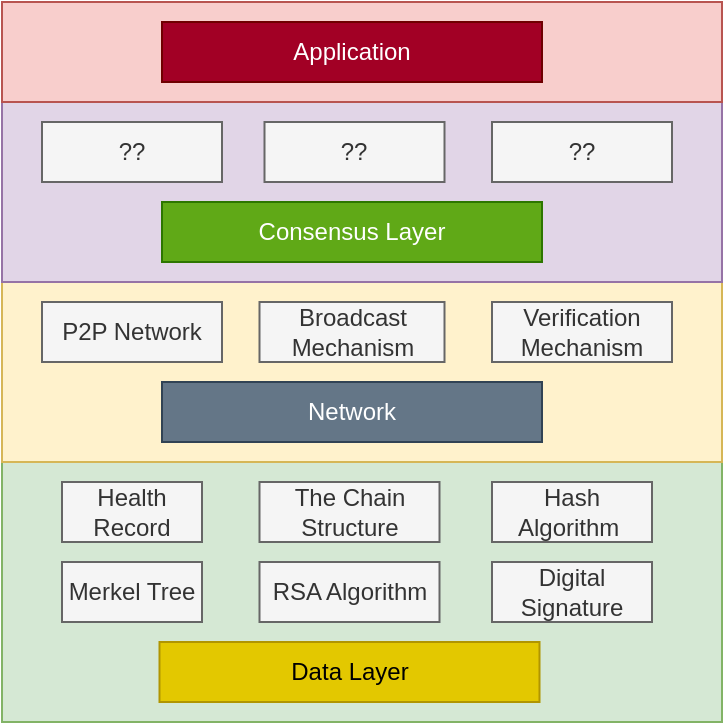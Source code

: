 <mxfile><diagram id="doypoOvdS9zIfOzC7w6z" name="Page-1"><mxGraphModel dx="738" dy="605" grid="1" gridSize="10" guides="1" tooltips="1" connect="1" arrows="1" fold="1" page="1" pageScale="1" pageWidth="900" pageHeight="1600" math="0" shadow="0"><root><mxCell id="0"/><mxCell id="1" parent="0"/><mxCell id="2" value="" style="rounded=0;whiteSpace=wrap;html=1;fillColor=#d5e8d4;strokeColor=#82b366;" parent="1" vertex="1"><mxGeometry x="200" y="280" width="360" height="130" as="geometry"/></mxCell><mxCell id="4" value="Data Layer" style="text;html=1;strokeColor=#B09500;fillColor=#e3c800;align=center;verticalAlign=middle;whiteSpace=wrap;rounded=0;fontColor=#000000;" parent="1" vertex="1"><mxGeometry x="278.75" y="370" width="190" height="30" as="geometry"/></mxCell><mxCell id="5" value="Health Record" style="text;html=1;align=center;verticalAlign=middle;whiteSpace=wrap;rounded=0;fillColor=#f5f5f5;fontColor=#333333;strokeColor=#666666;" parent="1" vertex="1"><mxGeometry x="230" y="290" width="70" height="30" as="geometry"/></mxCell><mxCell id="6" value="The Chain Structure" style="text;html=1;align=center;verticalAlign=middle;whiteSpace=wrap;rounded=0;fillColor=#f5f5f5;fontColor=#333333;strokeColor=#666666;" parent="1" vertex="1"><mxGeometry x="328.75" y="290" width="90" height="30" as="geometry"/></mxCell><mxCell id="7" value="Hash Algorithm&amp;nbsp;" style="text;html=1;align=center;verticalAlign=middle;whiteSpace=wrap;rounded=0;fillColor=#f5f5f5;fontColor=#333333;strokeColor=#666666;" parent="1" vertex="1"><mxGeometry x="445" y="290" width="80" height="30" as="geometry"/></mxCell><mxCell id="8" value="Digital Signature" style="text;html=1;align=center;verticalAlign=middle;whiteSpace=wrap;rounded=0;fillColor=#f5f5f5;fontColor=#333333;strokeColor=#666666;" parent="1" vertex="1"><mxGeometry x="445" y="330" width="80" height="30" as="geometry"/></mxCell><mxCell id="9" value="Merkel Tree" style="text;html=1;align=center;verticalAlign=middle;whiteSpace=wrap;rounded=0;fillColor=#f5f5f5;fontColor=#333333;strokeColor=#666666;" parent="1" vertex="1"><mxGeometry x="230" y="330" width="70" height="30" as="geometry"/></mxCell><mxCell id="10" value="RSA Algorithm" style="text;html=1;align=center;verticalAlign=middle;whiteSpace=wrap;rounded=0;fillColor=#f5f5f5;fontColor=#333333;strokeColor=#666666;" parent="1" vertex="1"><mxGeometry x="328.75" y="330" width="90" height="30" as="geometry"/></mxCell><mxCell id="16" value="" style="rounded=0;whiteSpace=wrap;html=1;fillColor=#fff2cc;strokeColor=#d6b656;" parent="1" vertex="1"><mxGeometry x="200" y="190" width="360" height="90" as="geometry"/></mxCell><mxCell id="19" value="Network" style="text;html=1;strokeColor=#314354;fillColor=#647687;align=center;verticalAlign=middle;whiteSpace=wrap;rounded=0;fontColor=#ffffff;" parent="1" vertex="1"><mxGeometry x="280" y="240" width="190" height="30" as="geometry"/></mxCell><mxCell id="21" value="P2P Network" style="text;html=1;align=center;verticalAlign=middle;whiteSpace=wrap;rounded=0;fillColor=#f5f5f5;fontColor=#333333;strokeColor=#666666;" parent="1" vertex="1"><mxGeometry x="220" y="200" width="90" height="30" as="geometry"/></mxCell><mxCell id="22" value="Broadcast Mechanism" style="text;html=1;align=center;verticalAlign=middle;whiteSpace=wrap;rounded=0;fillColor=#f5f5f5;fontColor=#333333;strokeColor=#666666;" parent="1" vertex="1"><mxGeometry x="328.75" y="200" width="92.5" height="30" as="geometry"/></mxCell><mxCell id="23" value="Verification Mechanism" style="text;html=1;align=center;verticalAlign=middle;whiteSpace=wrap;rounded=0;fillColor=#f5f5f5;fontColor=#333333;strokeColor=#666666;" parent="1" vertex="1"><mxGeometry x="445" y="200" width="90" height="30" as="geometry"/></mxCell><mxCell id="24" value="" style="rounded=0;whiteSpace=wrap;html=1;fillColor=#e1d5e7;strokeColor=#9673a6;" parent="1" vertex="1"><mxGeometry x="200" y="100" width="360" height="90" as="geometry"/></mxCell><mxCell id="26" value="Consensus Layer" style="text;html=1;strokeColor=#2D7600;fillColor=#60a917;align=center;verticalAlign=middle;whiteSpace=wrap;rounded=0;fontColor=#ffffff;" parent="1" vertex="1"><mxGeometry x="280" y="150" width="190" height="30" as="geometry"/></mxCell><mxCell id="28" value="??" style="text;html=1;align=center;verticalAlign=middle;whiteSpace=wrap;rounded=0;fillColor=#f5f5f5;fontColor=#333333;strokeColor=#666666;" parent="1" vertex="1"><mxGeometry x="220" y="110" width="90" height="30" as="geometry"/></mxCell><mxCell id="29" value="??" style="text;html=1;align=center;verticalAlign=middle;whiteSpace=wrap;rounded=0;fillColor=#f5f5f5;fontColor=#333333;strokeColor=#666666;" parent="1" vertex="1"><mxGeometry x="331.25" y="110" width="90" height="30" as="geometry"/></mxCell><mxCell id="30" value="??" style="text;html=1;align=center;verticalAlign=middle;whiteSpace=wrap;rounded=0;fillColor=#f5f5f5;fontColor=#333333;strokeColor=#666666;" parent="1" vertex="1"><mxGeometry x="445" y="110" width="90" height="30" as="geometry"/></mxCell><mxCell id="31" value="" style="rounded=0;whiteSpace=wrap;html=1;fillColor=#f8cecc;strokeColor=#b85450;" parent="1" vertex="1"><mxGeometry x="200" y="50" width="360" height="50" as="geometry"/></mxCell><mxCell id="32" value="Application" style="text;html=1;strokeColor=#6F0000;fillColor=#a20025;align=center;verticalAlign=middle;whiteSpace=wrap;rounded=0;fontColor=#ffffff;" parent="1" vertex="1"><mxGeometry x="280" y="60" width="190" height="30" as="geometry"/></mxCell></root></mxGraphModel></diagram></mxfile>